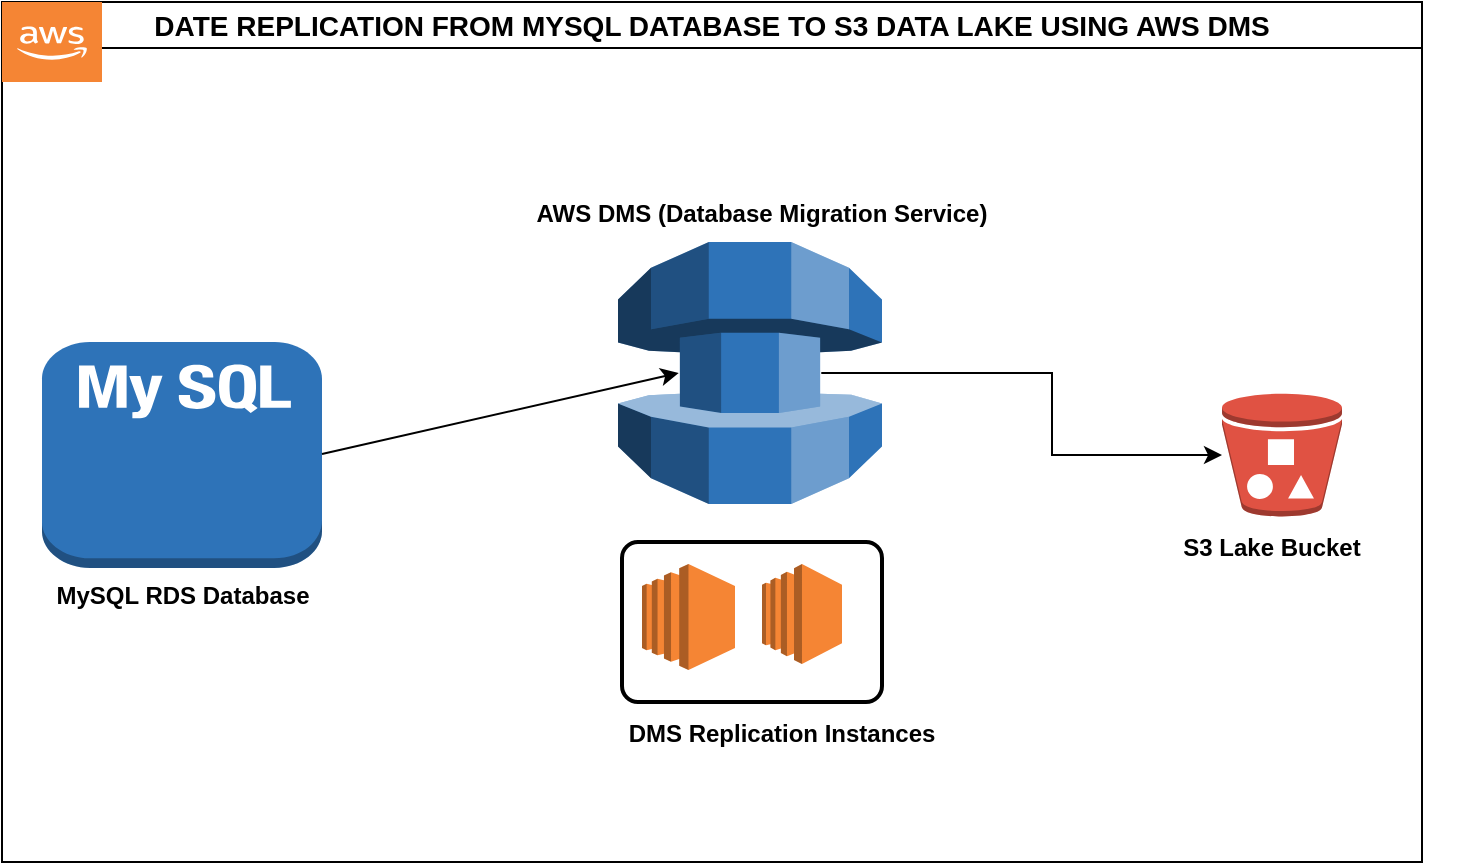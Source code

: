 <mxfile version="20.8.5" type="github">
  <diagram id="A7ms7kUpwD3qeQYLVmXG" name="Page-1">
    <mxGraphModel dx="880" dy="465" grid="1" gridSize="10" guides="1" tooltips="1" connect="1" arrows="1" fold="1" page="1" pageScale="1" pageWidth="850" pageHeight="1100" math="0" shadow="0">
      <root>
        <mxCell id="0" />
        <mxCell id="1" parent="0" />
        <mxCell id="K0uaTNfaGxvIkHt9UpJX-1" value="&lt;font style=&quot;font-size: 12px;&quot;&gt;&lt;b style=&quot;&quot;&gt;MySQL RDS Database&lt;/b&gt;&lt;/font&gt;" style="outlineConnect=0;dashed=0;verticalLabelPosition=bottom;verticalAlign=top;align=center;html=1;shape=mxgraph.aws3.mysql_db_instance_2;fillColor=#2E73B8;gradientColor=none;" vertex="1" parent="1">
          <mxGeometry x="60" y="200" width="140" height="113" as="geometry" />
        </mxCell>
        <mxCell id="K0uaTNfaGxvIkHt9UpJX-16" style="edgeStyle=orthogonalEdgeStyle;rounded=0;orthogonalLoop=1;jettySize=auto;html=1;exitX=0.77;exitY=0.5;exitDx=0;exitDy=0;exitPerimeter=0;fontSize=14;" edge="1" parent="1" source="K0uaTNfaGxvIkHt9UpJX-2" target="K0uaTNfaGxvIkHt9UpJX-4">
          <mxGeometry relative="1" as="geometry" />
        </mxCell>
        <mxCell id="K0uaTNfaGxvIkHt9UpJX-2" value="" style="outlineConnect=0;dashed=0;verticalLabelPosition=bottom;verticalAlign=top;align=center;html=1;shape=mxgraph.aws3.database_migration_service;fillColor=#2E73B8;gradientColor=none;" vertex="1" parent="1">
          <mxGeometry x="348" y="150" width="132" height="131" as="geometry" />
        </mxCell>
        <mxCell id="K0uaTNfaGxvIkHt9UpJX-4" value="" style="outlineConnect=0;dashed=0;verticalLabelPosition=bottom;verticalAlign=top;align=center;html=1;shape=mxgraph.aws3.bucket_with_objects;fillColor=#E05243;gradientColor=none;" vertex="1" parent="1">
          <mxGeometry x="650" y="225.75" width="60" height="61.5" as="geometry" />
        </mxCell>
        <mxCell id="K0uaTNfaGxvIkHt9UpJX-5" value="" style="edgeStyle=none;orthogonalLoop=1;jettySize=auto;html=1;rounded=0;entryX=0.23;entryY=0.5;entryDx=0;entryDy=0;entryPerimeter=0;" edge="1" parent="1" target="K0uaTNfaGxvIkHt9UpJX-2">
          <mxGeometry width="100" relative="1" as="geometry">
            <mxPoint x="200" y="256" as="sourcePoint" />
            <mxPoint x="300" y="256" as="targetPoint" />
            <Array as="points" />
          </mxGeometry>
        </mxCell>
        <mxCell id="K0uaTNfaGxvIkHt9UpJX-6" value="" style="outlineConnect=0;dashed=0;verticalLabelPosition=bottom;verticalAlign=top;align=center;html=1;shape=mxgraph.aws3.ec2;fillColor=#F58534;gradientColor=none;fontSize=14;" vertex="1" parent="1">
          <mxGeometry x="420" y="311" width="40" height="50" as="geometry" />
        </mxCell>
        <mxCell id="K0uaTNfaGxvIkHt9UpJX-7" value="" style="outlineConnect=0;dashed=0;verticalLabelPosition=bottom;verticalAlign=top;align=center;html=1;shape=mxgraph.aws3.ec2;fillColor=#F58534;gradientColor=none;fontSize=14;" vertex="1" parent="1">
          <mxGeometry x="360" y="311" width="46.5" height="53" as="geometry" />
        </mxCell>
        <mxCell id="K0uaTNfaGxvIkHt9UpJX-9" value="" style="rounded=1;arcSize=10;dashed=0;fillColor=none;gradientColor=none;strokeWidth=2;fontSize=14;" vertex="1" parent="1">
          <mxGeometry x="350" y="300" width="130" height="80" as="geometry" />
        </mxCell>
        <mxCell id="K0uaTNfaGxvIkHt9UpJX-11" value="&lt;font style=&quot;font-size: 12px;&quot;&gt;&lt;b&gt;DMS Replication Instances&lt;/b&gt;&lt;/font&gt;" style="text;strokeColor=none;align=center;fillColor=none;html=1;verticalAlign=middle;whiteSpace=wrap;rounded=0;fontSize=14;" vertex="1" parent="1">
          <mxGeometry x="340" y="380" width="180" height="30" as="geometry" />
        </mxCell>
        <mxCell id="K0uaTNfaGxvIkHt9UpJX-19" value="DATE REPLICATION FROM MYSQL DATABASE TO S3 DATA LAKE USING AWS DMS" style="swimlane;whiteSpace=wrap;html=1;fontSize=14;" vertex="1" parent="1">
          <mxGeometry x="40" y="30" width="710" height="430" as="geometry" />
        </mxCell>
        <mxCell id="K0uaTNfaGxvIkHt9UpJX-20" value="&lt;b&gt;&lt;font style=&quot;font-size: 12px;&quot;&gt;S3 Lake Bucket&lt;/font&gt;&lt;/b&gt;" style="text;strokeColor=none;align=center;fillColor=none;html=1;verticalAlign=middle;whiteSpace=wrap;rounded=0;fontSize=14;" vertex="1" parent="K0uaTNfaGxvIkHt9UpJX-19">
          <mxGeometry x="540" y="257.25" width="190" height="30" as="geometry" />
        </mxCell>
        <mxCell id="K0uaTNfaGxvIkHt9UpJX-21" value="" style="outlineConnect=0;dashed=0;verticalLabelPosition=bottom;verticalAlign=top;align=center;html=1;shape=mxgraph.aws3.cloud_2;fillColor=#F58534;gradientColor=none;fontSize=14;" vertex="1" parent="K0uaTNfaGxvIkHt9UpJX-19">
          <mxGeometry width="50" height="40" as="geometry" />
        </mxCell>
        <mxCell id="K0uaTNfaGxvIkHt9UpJX-22" value="&lt;font style=&quot;font-size: 12px;&quot;&gt;&lt;b&gt;AWS DMS (Database Migration Service)&lt;/b&gt;&lt;/font&gt;" style="text;strokeColor=none;align=center;fillColor=none;html=1;verticalAlign=middle;whiteSpace=wrap;rounded=0;fontSize=14;" vertex="1" parent="K0uaTNfaGxvIkHt9UpJX-19">
          <mxGeometry x="250" y="90" width="260" height="30" as="geometry" />
        </mxCell>
      </root>
    </mxGraphModel>
  </diagram>
</mxfile>

